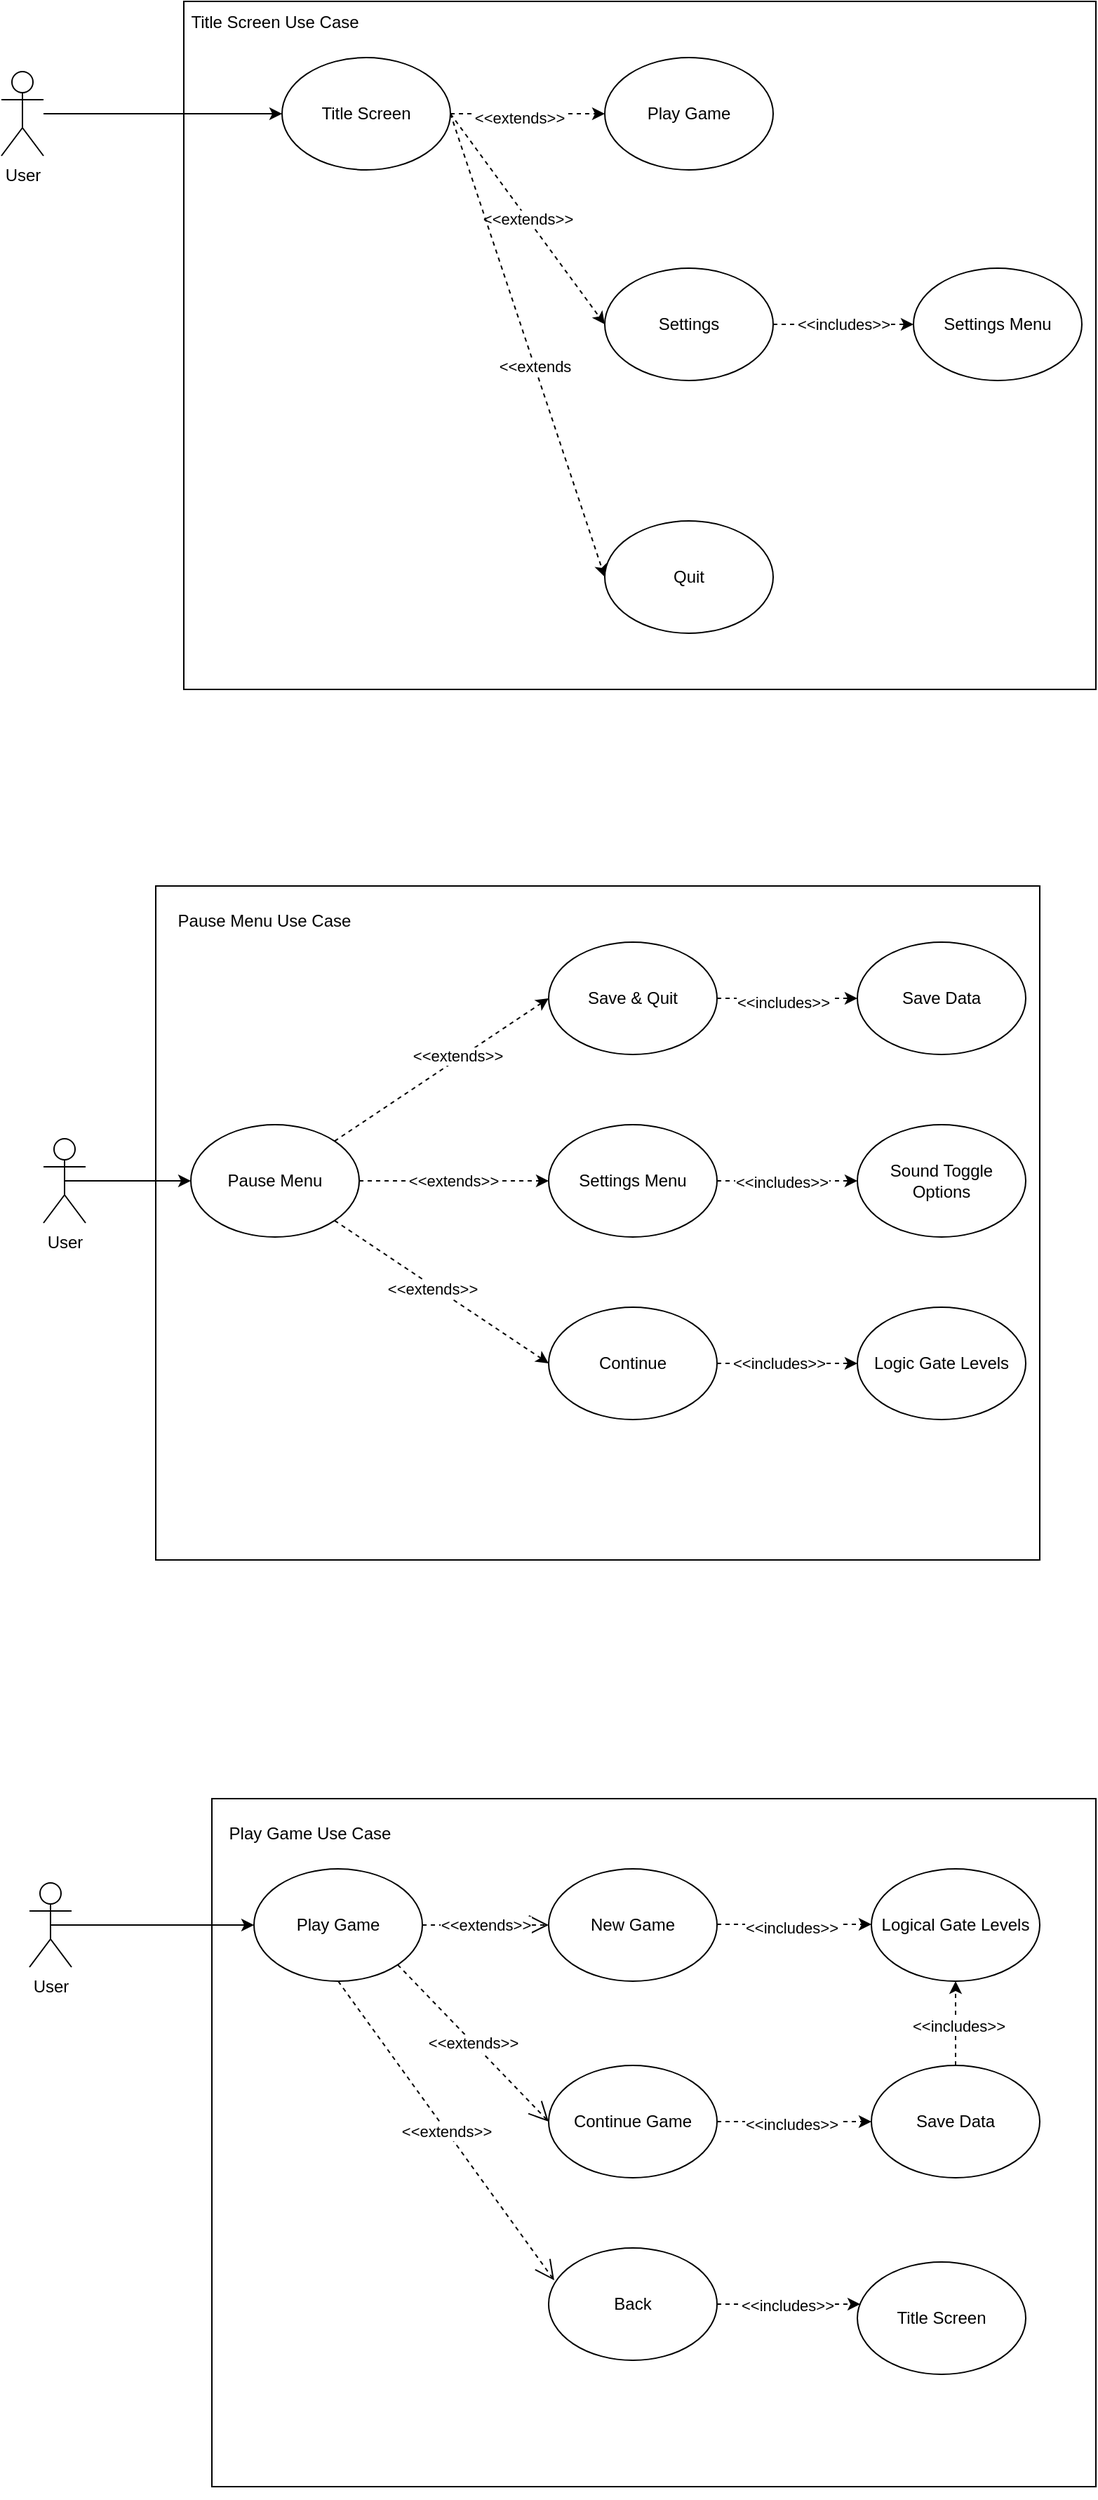 <mxfile version="25.0.1">
  <diagram name="Page-1" id="HBcbqP00_InRanWW-A8C">
    <mxGraphModel dx="1194" dy="789" grid="1" gridSize="10" guides="1" tooltips="1" connect="1" arrows="1" fold="1" page="1" pageScale="1" pageWidth="850" pageHeight="1100" math="0" shadow="0">
      <root>
        <mxCell id="0" />
        <mxCell id="1" parent="0" />
        <mxCell id="NMwxBRUd4ogdv54OnRxo-1" value="" style="rounded=0;whiteSpace=wrap;html=1;fillColor=none;" parent="1" vertex="1">
          <mxGeometry x="180" y="80" width="650" height="490" as="geometry" />
        </mxCell>
        <mxCell id="NMwxBRUd4ogdv54OnRxo-2" value="User" style="shape=umlActor;verticalLabelPosition=bottom;verticalAlign=top;html=1;outlineConnect=0;" parent="1" vertex="1">
          <mxGeometry x="50" y="130" width="30" height="60" as="geometry" />
        </mxCell>
        <mxCell id="NMwxBRUd4ogdv54OnRxo-9" style="edgeStyle=orthogonalEdgeStyle;rounded=0;orthogonalLoop=1;jettySize=auto;html=1;entryX=0;entryY=0.5;entryDx=0;entryDy=0;endArrow=classic;endFill=1;dashed=1;" parent="1" source="NMwxBRUd4ogdv54OnRxo-3" target="NMwxBRUd4ogdv54OnRxo-5" edge="1">
          <mxGeometry relative="1" as="geometry" />
        </mxCell>
        <mxCell id="NMwxBRUd4ogdv54OnRxo-17" value="&amp;lt;&amp;lt;extends&amp;gt;&amp;gt;" style="edgeLabel;html=1;align=center;verticalAlign=middle;resizable=0;points=[];" parent="NMwxBRUd4ogdv54OnRxo-9" connectable="0" vertex="1">
          <mxGeometry x="-0.111" y="-2" relative="1" as="geometry">
            <mxPoint y="1" as="offset" />
          </mxGeometry>
        </mxCell>
        <mxCell id="NMwxBRUd4ogdv54OnRxo-3" value="Title Screen" style="ellipse;whiteSpace=wrap;html=1;" parent="1" vertex="1">
          <mxGeometry x="250" y="120" width="120" height="80" as="geometry" />
        </mxCell>
        <mxCell id="NMwxBRUd4ogdv54OnRxo-5" value="Play Game" style="ellipse;whiteSpace=wrap;html=1;" parent="1" vertex="1">
          <mxGeometry x="480" y="120" width="120" height="80" as="geometry" />
        </mxCell>
        <mxCell id="NMwxBRUd4ogdv54OnRxo-6" value="Quit" style="ellipse;whiteSpace=wrap;html=1;" parent="1" vertex="1">
          <mxGeometry x="480" y="450" width="120" height="80" as="geometry" />
        </mxCell>
        <mxCell id="NMwxBRUd4ogdv54OnRxo-19" value="&amp;lt;&amp;lt;includes&amp;gt;&amp;gt;" style="edgeStyle=orthogonalEdgeStyle;rounded=0;orthogonalLoop=1;jettySize=auto;html=1;entryX=0;entryY=0.5;entryDx=0;entryDy=0;dashed=1;" parent="1" source="NMwxBRUd4ogdv54OnRxo-7" target="NMwxBRUd4ogdv54OnRxo-8" edge="1">
          <mxGeometry relative="1" as="geometry" />
        </mxCell>
        <mxCell id="NMwxBRUd4ogdv54OnRxo-7" value="Settings" style="ellipse;whiteSpace=wrap;html=1;" parent="1" vertex="1">
          <mxGeometry x="480" y="270" width="120" height="80" as="geometry" />
        </mxCell>
        <mxCell id="NMwxBRUd4ogdv54OnRxo-8" value="Settings Menu" style="ellipse;whiteSpace=wrap;html=1;" parent="1" vertex="1">
          <mxGeometry x="700" y="270" width="120" height="80" as="geometry" />
        </mxCell>
        <mxCell id="NMwxBRUd4ogdv54OnRxo-13" value="" style="endArrow=classic;html=1;rounded=0;entryX=0;entryY=0.5;entryDx=0;entryDy=0;dashed=1;" parent="1" target="NMwxBRUd4ogdv54OnRxo-7" edge="1">
          <mxGeometry width="50" height="50" relative="1" as="geometry">
            <mxPoint x="370" y="160" as="sourcePoint" />
            <mxPoint x="420" y="210" as="targetPoint" />
          </mxGeometry>
        </mxCell>
        <mxCell id="NMwxBRUd4ogdv54OnRxo-16" value="&amp;lt;&amp;lt;extends&amp;gt;&amp;gt;" style="edgeLabel;html=1;align=center;verticalAlign=middle;resizable=0;points=[];" parent="NMwxBRUd4ogdv54OnRxo-13" connectable="0" vertex="1">
          <mxGeometry x="-0.005" relative="1" as="geometry">
            <mxPoint as="offset" />
          </mxGeometry>
        </mxCell>
        <mxCell id="NMwxBRUd4ogdv54OnRxo-14" value="" style="endArrow=classic;html=1;rounded=0;entryX=0;entryY=0.5;entryDx=0;entryDy=0;dashed=1;" parent="1" target="NMwxBRUd4ogdv54OnRxo-6" edge="1">
          <mxGeometry width="50" height="50" relative="1" as="geometry">
            <mxPoint x="370" y="160" as="sourcePoint" />
            <mxPoint x="420" y="210" as="targetPoint" />
          </mxGeometry>
        </mxCell>
        <mxCell id="NMwxBRUd4ogdv54OnRxo-15" value="&amp;lt;&amp;lt;extends" style="edgeLabel;html=1;align=center;verticalAlign=middle;resizable=0;points=[];" parent="NMwxBRUd4ogdv54OnRxo-14" connectable="0" vertex="1">
          <mxGeometry x="0.088" relative="1" as="geometry">
            <mxPoint as="offset" />
          </mxGeometry>
        </mxCell>
        <mxCell id="NMwxBRUd4ogdv54OnRxo-21" value="Title Screen Use Case" style="text;html=1;align=center;verticalAlign=middle;whiteSpace=wrap;rounded=0;" parent="1" vertex="1">
          <mxGeometry x="180" y="80" width="130" height="30" as="geometry" />
        </mxCell>
        <mxCell id="NMwxBRUd4ogdv54OnRxo-22" value="" style="rounded=0;whiteSpace=wrap;html=1;fillColor=none;" parent="1" vertex="1">
          <mxGeometry x="160" y="710" width="630" height="480" as="geometry" />
        </mxCell>
        <mxCell id="NMwxBRUd4ogdv54OnRxo-23" value="Pause Menu Use Case" style="text;html=1;align=center;verticalAlign=middle;whiteSpace=wrap;rounded=0;" parent="1" vertex="1">
          <mxGeometry x="170" y="720" width="135" height="30" as="geometry" />
        </mxCell>
        <mxCell id="5TxDoVYh6oekgG7n0y4o-3" style="edgeStyle=orthogonalEdgeStyle;rounded=0;orthogonalLoop=1;jettySize=auto;html=1;exitX=0.5;exitY=0.5;exitDx=0;exitDy=0;exitPerimeter=0;entryX=0;entryY=0.5;entryDx=0;entryDy=0;" parent="1" source="NMwxBRUd4ogdv54OnRxo-25" target="NMwxBRUd4ogdv54OnRxo-28" edge="1">
          <mxGeometry relative="1" as="geometry" />
        </mxCell>
        <mxCell id="NMwxBRUd4ogdv54OnRxo-25" value="User" style="shape=umlActor;verticalLabelPosition=bottom;verticalAlign=top;html=1;outlineConnect=0;" parent="1" vertex="1">
          <mxGeometry x="80" y="890" width="30" height="60" as="geometry" />
        </mxCell>
        <mxCell id="NMwxBRUd4ogdv54OnRxo-33" style="edgeStyle=orthogonalEdgeStyle;rounded=0;orthogonalLoop=1;jettySize=auto;html=1;entryX=0;entryY=0.5;entryDx=0;entryDy=0;dashed=1;" parent="1" source="NMwxBRUd4ogdv54OnRxo-28" target="NMwxBRUd4ogdv54OnRxo-31" edge="1">
          <mxGeometry relative="1" as="geometry" />
        </mxCell>
        <mxCell id="NMwxBRUd4ogdv54OnRxo-56" value="&amp;lt;&amp;lt;extends&amp;gt;&amp;gt;" style="edgeLabel;html=1;align=center;verticalAlign=middle;resizable=0;points=[];" parent="NMwxBRUd4ogdv54OnRxo-33" connectable="0" vertex="1">
          <mxGeometry x="-0.013" relative="1" as="geometry">
            <mxPoint as="offset" />
          </mxGeometry>
        </mxCell>
        <mxCell id="NMwxBRUd4ogdv54OnRxo-28" value="Pause Menu" style="ellipse;whiteSpace=wrap;html=1;" parent="1" vertex="1">
          <mxGeometry x="185" y="880" width="120" height="80" as="geometry" />
        </mxCell>
        <mxCell id="tEcNUYaOv-vdNbmibR6V-19" style="edgeStyle=orthogonalEdgeStyle;rounded=0;orthogonalLoop=1;jettySize=auto;html=1;entryX=0;entryY=0.5;entryDx=0;entryDy=0;dashed=1;" edge="1" parent="1" source="NMwxBRUd4ogdv54OnRxo-30" target="tEcNUYaOv-vdNbmibR6V-18">
          <mxGeometry relative="1" as="geometry" />
        </mxCell>
        <mxCell id="tEcNUYaOv-vdNbmibR6V-20" value="&amp;lt;&amp;lt;includes&amp;gt;&amp;gt;" style="edgeLabel;html=1;align=center;verticalAlign=middle;resizable=0;points=[];" vertex="1" connectable="0" parent="tEcNUYaOv-vdNbmibR6V-19">
          <mxGeometry x="-0.06" y="-3" relative="1" as="geometry">
            <mxPoint as="offset" />
          </mxGeometry>
        </mxCell>
        <mxCell id="NMwxBRUd4ogdv54OnRxo-30" value="Save &amp;amp; Quit" style="ellipse;whiteSpace=wrap;html=1;" parent="1" vertex="1">
          <mxGeometry x="440" y="750" width="120" height="80" as="geometry" />
        </mxCell>
        <mxCell id="tEcNUYaOv-vdNbmibR6V-4" style="edgeStyle=orthogonalEdgeStyle;rounded=0;orthogonalLoop=1;jettySize=auto;html=1;entryX=0;entryY=0.5;entryDx=0;entryDy=0;dashed=1;" edge="1" parent="1" source="NMwxBRUd4ogdv54OnRxo-31" target="tEcNUYaOv-vdNbmibR6V-3">
          <mxGeometry relative="1" as="geometry" />
        </mxCell>
        <mxCell id="tEcNUYaOv-vdNbmibR6V-5" value="&amp;lt;&amp;lt;includes&amp;gt;&amp;gt;" style="edgeLabel;html=1;align=center;verticalAlign=middle;resizable=0;points=[];" vertex="1" connectable="0" parent="tEcNUYaOv-vdNbmibR6V-4">
          <mxGeometry x="-0.086" y="-1" relative="1" as="geometry">
            <mxPoint as="offset" />
          </mxGeometry>
        </mxCell>
        <mxCell id="NMwxBRUd4ogdv54OnRxo-31" value="Settings Menu" style="ellipse;whiteSpace=wrap;html=1;" parent="1" vertex="1">
          <mxGeometry x="440" y="880" width="120" height="80" as="geometry" />
        </mxCell>
        <mxCell id="tEcNUYaOv-vdNbmibR6V-16" style="edgeStyle=orthogonalEdgeStyle;rounded=0;orthogonalLoop=1;jettySize=auto;html=1;entryX=0;entryY=0.5;entryDx=0;entryDy=0;dashed=1;" edge="1" parent="1" source="NMwxBRUd4ogdv54OnRxo-32" target="tEcNUYaOv-vdNbmibR6V-14">
          <mxGeometry relative="1" as="geometry" />
        </mxCell>
        <mxCell id="tEcNUYaOv-vdNbmibR6V-17" value="&amp;lt;&amp;lt;includes&amp;gt;&amp;gt;" style="edgeLabel;html=1;align=center;verticalAlign=middle;resizable=0;points=[];" vertex="1" connectable="0" parent="tEcNUYaOv-vdNbmibR6V-16">
          <mxGeometry x="-0.2" y="-1" relative="1" as="geometry">
            <mxPoint x="4" y="-1" as="offset" />
          </mxGeometry>
        </mxCell>
        <mxCell id="NMwxBRUd4ogdv54OnRxo-32" value="Continue" style="ellipse;whiteSpace=wrap;html=1;" parent="1" vertex="1">
          <mxGeometry x="440" y="1010" width="120" height="80" as="geometry" />
        </mxCell>
        <mxCell id="NMwxBRUd4ogdv54OnRxo-34" value="" style="endArrow=classic;html=1;rounded=0;entryX=0;entryY=0.5;entryDx=0;entryDy=0;dashed=1;exitX=1;exitY=0;exitDx=0;exitDy=0;" parent="1" source="NMwxBRUd4ogdv54OnRxo-28" target="NMwxBRUd4ogdv54OnRxo-30" edge="1">
          <mxGeometry width="50" height="50" relative="1" as="geometry">
            <mxPoint x="340" y="920" as="sourcePoint" />
            <mxPoint x="390" y="870" as="targetPoint" />
          </mxGeometry>
        </mxCell>
        <mxCell id="NMwxBRUd4ogdv54OnRxo-55" value="&amp;lt;&amp;lt;extends&amp;gt;&amp;gt;" style="edgeLabel;html=1;align=center;verticalAlign=middle;resizable=0;points=[];" parent="NMwxBRUd4ogdv54OnRxo-34" connectable="0" vertex="1">
          <mxGeometry x="0.161" y="3" relative="1" as="geometry">
            <mxPoint y="1" as="offset" />
          </mxGeometry>
        </mxCell>
        <mxCell id="NMwxBRUd4ogdv54OnRxo-35" value="" style="endArrow=classic;html=1;rounded=0;entryX=0;entryY=0.5;entryDx=0;entryDy=0;dashed=1;exitX=1;exitY=1;exitDx=0;exitDy=0;" parent="1" source="NMwxBRUd4ogdv54OnRxo-28" target="NMwxBRUd4ogdv54OnRxo-32" edge="1">
          <mxGeometry width="50" height="50" relative="1" as="geometry">
            <mxPoint x="340" y="920" as="sourcePoint" />
            <mxPoint x="390" y="870" as="targetPoint" />
          </mxGeometry>
        </mxCell>
        <mxCell id="NMwxBRUd4ogdv54OnRxo-57" value="&amp;lt;&amp;lt;extends&amp;gt;&amp;gt;" style="edgeLabel;html=1;align=center;verticalAlign=middle;resizable=0;points=[];" parent="NMwxBRUd4ogdv54OnRxo-35" connectable="0" vertex="1">
          <mxGeometry x="-0.088" y="-1" relative="1" as="geometry">
            <mxPoint y="1" as="offset" />
          </mxGeometry>
        </mxCell>
        <mxCell id="5TxDoVYh6oekgG7n0y4o-5" style="edgeStyle=orthogonalEdgeStyle;rounded=0;orthogonalLoop=1;jettySize=auto;html=1;exitX=0.5;exitY=0.5;exitDx=0;exitDy=0;exitPerimeter=0;" parent="1" source="NMwxBRUd4ogdv54OnRxo-36" target="NMwxBRUd4ogdv54OnRxo-50" edge="1">
          <mxGeometry relative="1" as="geometry" />
        </mxCell>
        <mxCell id="NMwxBRUd4ogdv54OnRxo-36" value="User" style="shape=umlActor;verticalLabelPosition=bottom;verticalAlign=top;html=1;outlineConnect=0;" parent="1" vertex="1">
          <mxGeometry x="70" y="1420" width="30" height="60" as="geometry" />
        </mxCell>
        <mxCell id="NMwxBRUd4ogdv54OnRxo-37" value="" style="rounded=0;whiteSpace=wrap;html=1;fillColor=none;" parent="1" vertex="1">
          <mxGeometry x="200" y="1360" width="630" height="490" as="geometry" />
        </mxCell>
        <mxCell id="NMwxBRUd4ogdv54OnRxo-41" style="edgeStyle=orthogonalEdgeStyle;rounded=0;orthogonalLoop=1;jettySize=auto;html=1;entryX=0;entryY=0.5;entryDx=0;entryDy=0;dashed=1;" parent="1" source="NMwxBRUd4ogdv54OnRxo-38" target="NMwxBRUd4ogdv54OnRxo-40" edge="1">
          <mxGeometry relative="1" as="geometry" />
        </mxCell>
        <mxCell id="NMwxBRUd4ogdv54OnRxo-44" value="&amp;lt;&amp;lt;includes&amp;gt;&amp;gt;" style="edgeLabel;html=1;align=center;verticalAlign=middle;resizable=0;points=[];" parent="NMwxBRUd4ogdv54OnRxo-41" connectable="0" vertex="1">
          <mxGeometry x="-0.044" y="-2" relative="1" as="geometry">
            <mxPoint as="offset" />
          </mxGeometry>
        </mxCell>
        <mxCell id="NMwxBRUd4ogdv54OnRxo-38" value="Continue Game" style="ellipse;whiteSpace=wrap;html=1;" parent="1" vertex="1">
          <mxGeometry x="440" y="1550" width="120" height="80" as="geometry" />
        </mxCell>
        <mxCell id="NMwxBRUd4ogdv54OnRxo-40" value="Save Data" style="ellipse;whiteSpace=wrap;html=1;" parent="1" vertex="1">
          <mxGeometry x="670" y="1550" width="120" height="80" as="geometry" />
        </mxCell>
        <mxCell id="NMwxBRUd4ogdv54OnRxo-42" value="Logical Gate Levels" style="ellipse;whiteSpace=wrap;html=1;" parent="1" vertex="1">
          <mxGeometry x="670" y="1410" width="120" height="80" as="geometry" />
        </mxCell>
        <mxCell id="NMwxBRUd4ogdv54OnRxo-46" style="edgeStyle=orthogonalEdgeStyle;rounded=0;orthogonalLoop=1;jettySize=auto;html=1;exitX=0.5;exitY=1;exitDx=0;exitDy=0;" parent="1" source="NMwxBRUd4ogdv54OnRxo-37" target="NMwxBRUd4ogdv54OnRxo-37" edge="1">
          <mxGeometry relative="1" as="geometry" />
        </mxCell>
        <mxCell id="NMwxBRUd4ogdv54OnRxo-48" value="Play Game Use Case" style="text;html=1;align=center;verticalAlign=middle;whiteSpace=wrap;rounded=0;" parent="1" vertex="1">
          <mxGeometry x="210" y="1370" width="120" height="30" as="geometry" />
        </mxCell>
        <mxCell id="NMwxBRUd4ogdv54OnRxo-49" value="New Game" style="ellipse;whiteSpace=wrap;html=1;" parent="1" vertex="1">
          <mxGeometry x="440" y="1410" width="120" height="80" as="geometry" />
        </mxCell>
        <mxCell id="NMwxBRUd4ogdv54OnRxo-50" value="Play Game" style="ellipse;whiteSpace=wrap;html=1;" parent="1" vertex="1">
          <mxGeometry x="230" y="1410" width="120" height="80" as="geometry" />
        </mxCell>
        <mxCell id="5TxDoVYh6oekgG7n0y4o-1" value="" style="endArrow=classic;html=1;rounded=0;entryX=0;entryY=0.5;entryDx=0;entryDy=0;" parent="1" source="NMwxBRUd4ogdv54OnRxo-2" target="NMwxBRUd4ogdv54OnRxo-3" edge="1">
          <mxGeometry width="50" height="50" relative="1" as="geometry">
            <mxPoint x="400" y="420" as="sourcePoint" />
            <mxPoint x="450" y="370" as="targetPoint" />
          </mxGeometry>
        </mxCell>
        <mxCell id="5TxDoVYh6oekgG7n0y4o-8" value="&amp;lt;&amp;lt;extends&amp;gt;&amp;gt;" style="endArrow=open;endSize=12;dashed=1;html=1;rounded=0;entryX=0;entryY=0.5;entryDx=0;entryDy=0;" parent="1" target="NMwxBRUd4ogdv54OnRxo-49" edge="1">
          <mxGeometry width="160" relative="1" as="geometry">
            <mxPoint x="350" y="1450" as="sourcePoint" />
            <mxPoint x="510" y="1449.5" as="targetPoint" />
            <mxPoint as="offset" />
          </mxGeometry>
        </mxCell>
        <mxCell id="5TxDoVYh6oekgG7n0y4o-9" value="&amp;lt;&amp;lt;extends&amp;gt;&amp;gt;" style="endArrow=open;endSize=12;dashed=1;html=1;rounded=0;entryX=0;entryY=0.5;entryDx=0;entryDy=0;exitX=1;exitY=1;exitDx=0;exitDy=0;" parent="1" source="NMwxBRUd4ogdv54OnRxo-50" target="NMwxBRUd4ogdv54OnRxo-38" edge="1">
          <mxGeometry width="160" relative="1" as="geometry">
            <mxPoint x="360" y="1460" as="sourcePoint" />
            <mxPoint x="450" y="1460" as="targetPoint" />
            <mxPoint as="offset" />
          </mxGeometry>
        </mxCell>
        <mxCell id="5TxDoVYh6oekgG7n0y4o-10" style="edgeStyle=orthogonalEdgeStyle;rounded=0;orthogonalLoop=1;jettySize=auto;html=1;entryX=0.5;entryY=1;entryDx=0;entryDy=0;dashed=1;exitX=0.5;exitY=0;exitDx=0;exitDy=0;" parent="1" source="NMwxBRUd4ogdv54OnRxo-40" target="NMwxBRUd4ogdv54OnRxo-42" edge="1">
          <mxGeometry relative="1" as="geometry">
            <mxPoint x="600" y="1680" as="sourcePoint" />
            <mxPoint x="710" y="1680" as="targetPoint" />
          </mxGeometry>
        </mxCell>
        <mxCell id="5TxDoVYh6oekgG7n0y4o-11" value="&amp;lt;&amp;lt;includes&amp;gt;&amp;gt;" style="edgeLabel;html=1;align=center;verticalAlign=middle;resizable=0;points=[];" parent="5TxDoVYh6oekgG7n0y4o-10" connectable="0" vertex="1">
          <mxGeometry x="-0.044" y="-2" relative="1" as="geometry">
            <mxPoint as="offset" />
          </mxGeometry>
        </mxCell>
        <mxCell id="5TxDoVYh6oekgG7n0y4o-12" style="edgeStyle=orthogonalEdgeStyle;rounded=0;orthogonalLoop=1;jettySize=auto;html=1;entryX=0;entryY=0.5;entryDx=0;entryDy=0;dashed=1;" parent="1" edge="1">
          <mxGeometry relative="1" as="geometry">
            <mxPoint x="560" y="1449.5" as="sourcePoint" />
            <mxPoint x="670" y="1449.5" as="targetPoint" />
          </mxGeometry>
        </mxCell>
        <mxCell id="5TxDoVYh6oekgG7n0y4o-13" value="&amp;lt;&amp;lt;includes&amp;gt;&amp;gt;" style="edgeLabel;html=1;align=center;verticalAlign=middle;resizable=0;points=[];" parent="5TxDoVYh6oekgG7n0y4o-12" connectable="0" vertex="1">
          <mxGeometry x="-0.044" y="-2" relative="1" as="geometry">
            <mxPoint as="offset" />
          </mxGeometry>
        </mxCell>
        <mxCell id="tEcNUYaOv-vdNbmibR6V-3" value="Sound Toggle&lt;div&gt;Options&lt;/div&gt;" style="ellipse;whiteSpace=wrap;html=1;" vertex="1" parent="1">
          <mxGeometry x="660" y="880" width="120" height="80" as="geometry" />
        </mxCell>
        <mxCell id="tEcNUYaOv-vdNbmibR6V-7" value="Back" style="ellipse;whiteSpace=wrap;html=1;" vertex="1" parent="1">
          <mxGeometry x="440" y="1680" width="120" height="80" as="geometry" />
        </mxCell>
        <mxCell id="tEcNUYaOv-vdNbmibR6V-9" value="&amp;lt;&amp;lt;extends&amp;gt;&amp;gt;" style="endArrow=open;endSize=12;dashed=1;html=1;rounded=0;entryX=0.033;entryY=0.288;entryDx=0;entryDy=0;exitX=1;exitY=1;exitDx=0;exitDy=0;entryPerimeter=0;" edge="1" parent="1" target="tEcNUYaOv-vdNbmibR6V-7">
          <mxGeometry width="160" relative="1" as="geometry">
            <mxPoint x="290" y="1490" as="sourcePoint" />
            <mxPoint x="398" y="1602" as="targetPoint" />
            <mxPoint as="offset" />
          </mxGeometry>
        </mxCell>
        <mxCell id="tEcNUYaOv-vdNbmibR6V-10" value="Title Screen" style="ellipse;whiteSpace=wrap;html=1;" vertex="1" parent="1">
          <mxGeometry x="660" y="1690" width="120" height="80" as="geometry" />
        </mxCell>
        <mxCell id="tEcNUYaOv-vdNbmibR6V-11" style="edgeStyle=orthogonalEdgeStyle;rounded=0;orthogonalLoop=1;jettySize=auto;html=1;entryX=0.017;entryY=0.375;entryDx=0;entryDy=0;entryPerimeter=0;dashed=1;" edge="1" parent="1" source="tEcNUYaOv-vdNbmibR6V-7" target="tEcNUYaOv-vdNbmibR6V-10">
          <mxGeometry relative="1" as="geometry" />
        </mxCell>
        <mxCell id="tEcNUYaOv-vdNbmibR6V-12" value="&amp;lt;&amp;lt;includes&amp;gt;&amp;gt;" style="edgeLabel;html=1;align=center;verticalAlign=middle;resizable=0;points=[];" vertex="1" connectable="0" parent="tEcNUYaOv-vdNbmibR6V-11">
          <mxGeometry x="-0.02" y="-1" relative="1" as="geometry">
            <mxPoint as="offset" />
          </mxGeometry>
        </mxCell>
        <mxCell id="tEcNUYaOv-vdNbmibR6V-14" value="Logic Gate Levels" style="ellipse;whiteSpace=wrap;html=1;" vertex="1" parent="1">
          <mxGeometry x="660" y="1010" width="120" height="80" as="geometry" />
        </mxCell>
        <mxCell id="tEcNUYaOv-vdNbmibR6V-18" value="Save Data" style="ellipse;whiteSpace=wrap;html=1;" vertex="1" parent="1">
          <mxGeometry x="660" y="750" width="120" height="80" as="geometry" />
        </mxCell>
      </root>
    </mxGraphModel>
  </diagram>
</mxfile>
